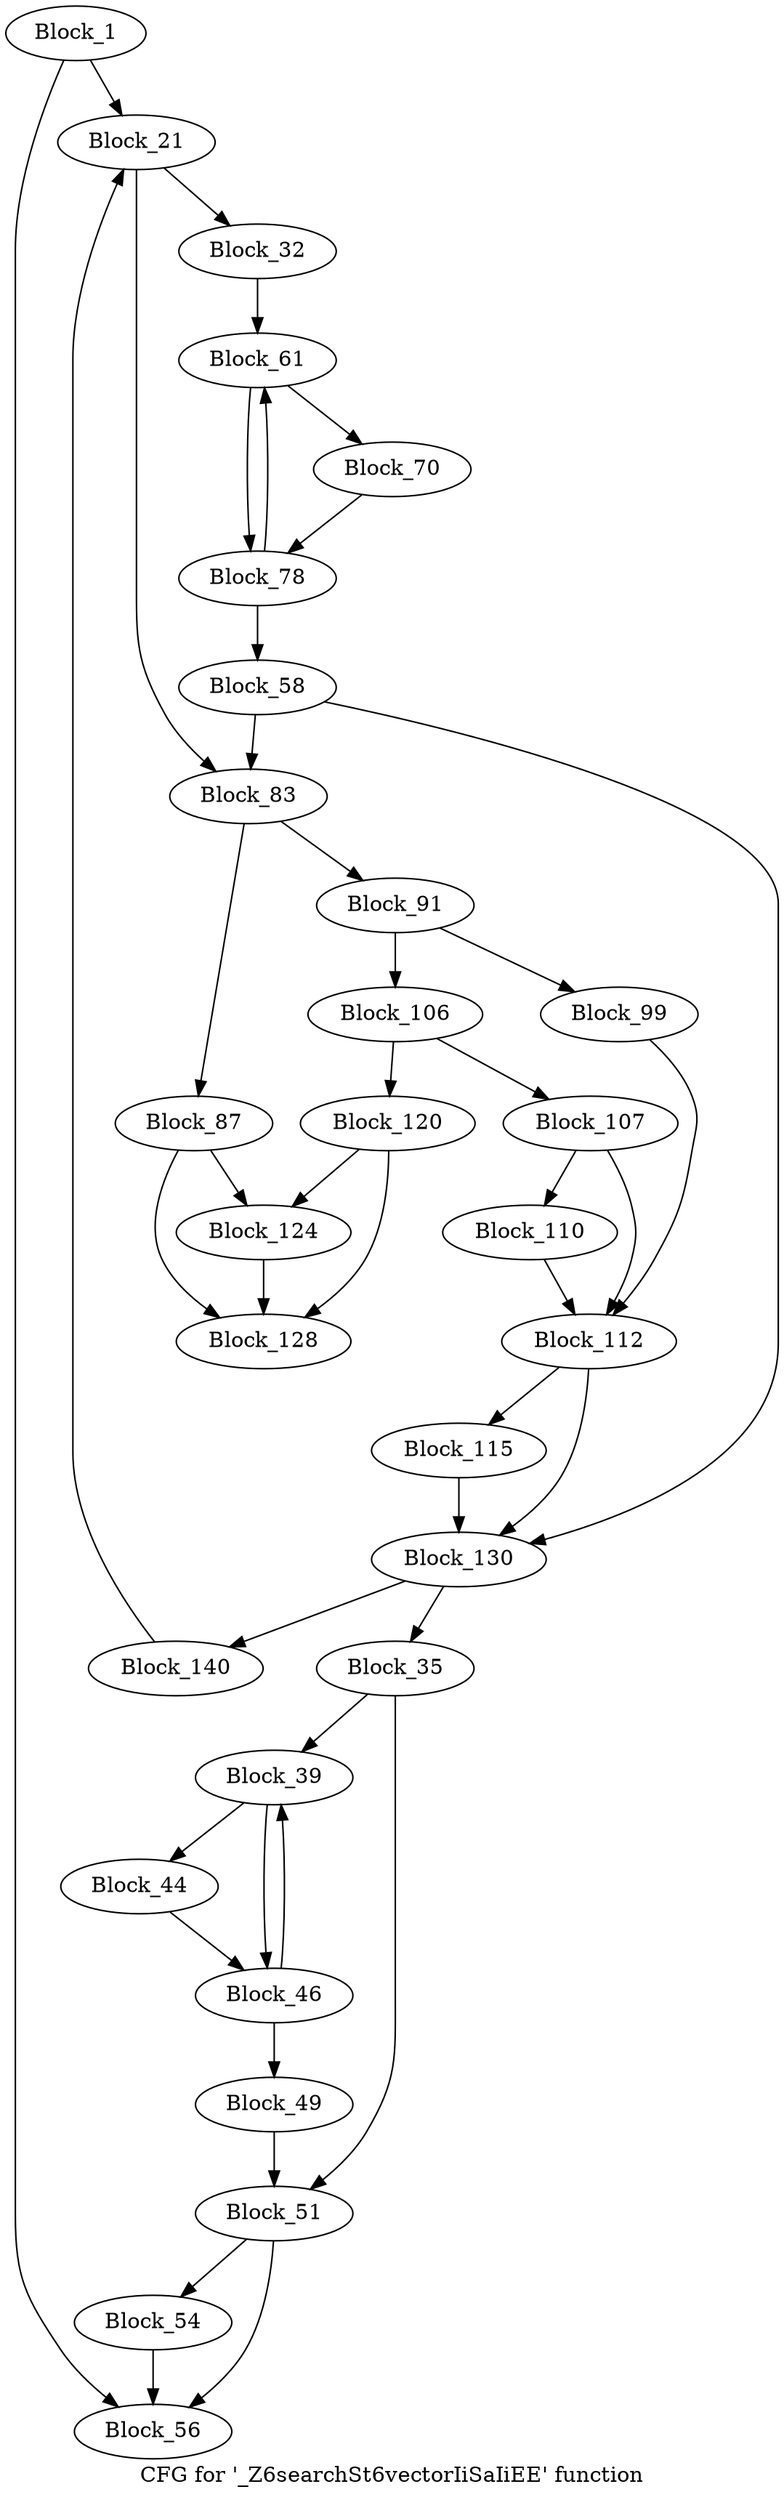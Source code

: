 digraph "CFG for '_Z6searchSt6vectorIiSaIiEE' function" {
	label="CFG for '_Z6searchSt6vectorIiSaIiEE' function";

	block_1 [label="Block_1"];
	block_1:s0 -> block_56;
	block_1:s1 -> block_21;
	block_21 [label="Block_21"];
	block_21:s0 -> block_83;
	block_21:s1 -> block_32;
	block_32 [label="Block_32"];
	block_32 -> block_61;
	block_35 [label="Block_35"];
	block_35:s0 -> block_51;
	block_35:s1 -> block_39;
	block_39 [label="Block_39"];
	block_39:s0 -> block_46;
	block_39:s1 -> block_44;
	block_44 [label="Block_44"];
	block_44 -> block_46;
	block_46 [label="Block_46"];
	block_46:s0 -> block_49;
	block_46:s1 -> block_39;
	block_49 [label="Block_49"];
	block_49 -> block_51;
	block_51 [label="Block_51"];
	block_51:s0 -> block_56;
	block_51:s1 -> block_54;
	block_54 [label="Block_54"];
	block_54 -> block_56;
	block_56 [label="Block_56"];
	block_58 [label="Block_58"];
	block_58:s0 -> block_83;
	block_58:s1 -> block_130;
	block_61 [label="Block_61"];
	block_61:s0 -> block_70;
	block_61:s1 -> block_78;
	block_70 [label="Block_70"];
	block_70 -> block_78;
	block_78 [label="Block_78"];
	block_78:s0 -> block_58;
	block_78:s1 -> block_61;
	block_83 [label="Block_83"];
	block_83 -> block_91;
	block_83 -> block_87;
	block_87 [label="Block_87"];
	block_87:s0 -> block_128;
	block_87:s1 -> block_124;
	block_91 [label="Block_91"];
	block_91:s0 -> block_106;
	block_91:s1 -> block_99;
	block_99 [label="Block_99"];
	block_99 -> block_112;
	block_106 [label="Block_106"];
	block_106 -> block_107;
	block_106 -> block_120;
	block_107 [label="Block_107"];
	block_107:s0 -> block_112;
	block_107:s1 -> block_110;
	block_110 [label="Block_110"];
	block_110 -> block_112;
	block_112 [label="Block_112"];
	block_112:s0 -> block_115;
	block_112:s1 -> block_130;
	block_115 [label="Block_115"];
	block_115 -> block_130;
	block_120 [label="Block_120"];
	block_120:s0 -> block_128;
	block_120:s1 -> block_124;
	block_124 [label="Block_124"];
	block_124 -> block_128;
	block_128 [label="Block_128"];
	block_130 [label="Block_130"];
	block_130:s0 -> block_140;
	block_130:s1 -> block_35;
	block_140 [label="Block_140"];
	block_140 -> block_21;
}
